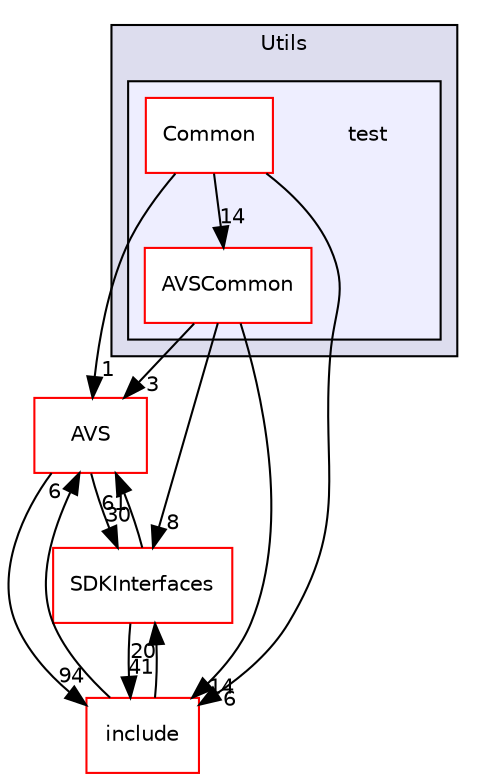digraph "/workplace/avs-device-sdk/AVSCommon/Utils/test" {
  compound=true
  node [ fontsize="10", fontname="Helvetica"];
  edge [ labelfontsize="10", labelfontname="Helvetica"];
  subgraph clusterdir_49dd3d9ac5586189aa170bac46425b9c {
    graph [ bgcolor="#ddddee", pencolor="black", label="Utils" fontname="Helvetica", fontsize="10", URL="dir_49dd3d9ac5586189aa170bac46425b9c.html"]
  subgraph clusterdir_2d9894417dd95d1842540bac6666188a {
    graph [ bgcolor="#eeeeff", pencolor="black", label="" URL="dir_2d9894417dd95d1842540bac6666188a.html"];
    dir_2d9894417dd95d1842540bac6666188a [shape=plaintext label="test"];
    dir_a56f36adbd781f5c7d9895fa2d100c85 [shape=box label="AVSCommon" color="red" fillcolor="white" style="filled" URL="dir_a56f36adbd781f5c7d9895fa2d100c85.html"];
    dir_c619d3dd22dd53b5202592c42fbeb8fe [shape=box label="Common" color="red" fillcolor="white" style="filled" URL="dir_c619d3dd22dd53b5202592c42fbeb8fe.html"];
  }
  }
  dir_80711c2a226d5fced33fce22558d3784 [shape=box label="AVS" fillcolor="white" style="filled" color="red" URL="dir_80711c2a226d5fced33fce22558d3784.html"];
  dir_97afc8111b754cf401b73024f872f45d [shape=box label="SDKInterfaces" fillcolor="white" style="filled" color="red" URL="dir_97afc8111b754cf401b73024f872f45d.html"];
  dir_957fc395b73dfe8b64ee3f74464f588a [shape=box label="include" fillcolor="white" style="filled" color="red" URL="dir_957fc395b73dfe8b64ee3f74464f588a.html"];
  dir_a56f36adbd781f5c7d9895fa2d100c85->dir_80711c2a226d5fced33fce22558d3784 [headlabel="3", labeldistance=1.5 headhref="dir_000170_000143.html"];
  dir_a56f36adbd781f5c7d9895fa2d100c85->dir_97afc8111b754cf401b73024f872f45d [headlabel="8", labeldistance=1.5 headhref="dir_000170_000018.html"];
  dir_a56f36adbd781f5c7d9895fa2d100c85->dir_957fc395b73dfe8b64ee3f74464f588a [headlabel="14", labeldistance=1.5 headhref="dir_000170_000192.html"];
  dir_80711c2a226d5fced33fce22558d3784->dir_97afc8111b754cf401b73024f872f45d [headlabel="30", labeldistance=1.5 headhref="dir_000143_000018.html"];
  dir_80711c2a226d5fced33fce22558d3784->dir_957fc395b73dfe8b64ee3f74464f588a [headlabel="94", labeldistance=1.5 headhref="dir_000143_000192.html"];
  dir_97afc8111b754cf401b73024f872f45d->dir_80711c2a226d5fced33fce22558d3784 [headlabel="61", labeldistance=1.5 headhref="dir_000018_000143.html"];
  dir_97afc8111b754cf401b73024f872f45d->dir_957fc395b73dfe8b64ee3f74464f588a [headlabel="41", labeldistance=1.5 headhref="dir_000018_000192.html"];
  dir_c619d3dd22dd53b5202592c42fbeb8fe->dir_a56f36adbd781f5c7d9895fa2d100c85 [headlabel="14", labeldistance=1.5 headhref="dir_000169_000170.html"];
  dir_c619d3dd22dd53b5202592c42fbeb8fe->dir_80711c2a226d5fced33fce22558d3784 [headlabel="1", labeldistance=1.5 headhref="dir_000169_000143.html"];
  dir_c619d3dd22dd53b5202592c42fbeb8fe->dir_957fc395b73dfe8b64ee3f74464f588a [headlabel="6", labeldistance=1.5 headhref="dir_000169_000192.html"];
  dir_957fc395b73dfe8b64ee3f74464f588a->dir_80711c2a226d5fced33fce22558d3784 [headlabel="6", labeldistance=1.5 headhref="dir_000192_000143.html"];
  dir_957fc395b73dfe8b64ee3f74464f588a->dir_97afc8111b754cf401b73024f872f45d [headlabel="20", labeldistance=1.5 headhref="dir_000192_000018.html"];
}
